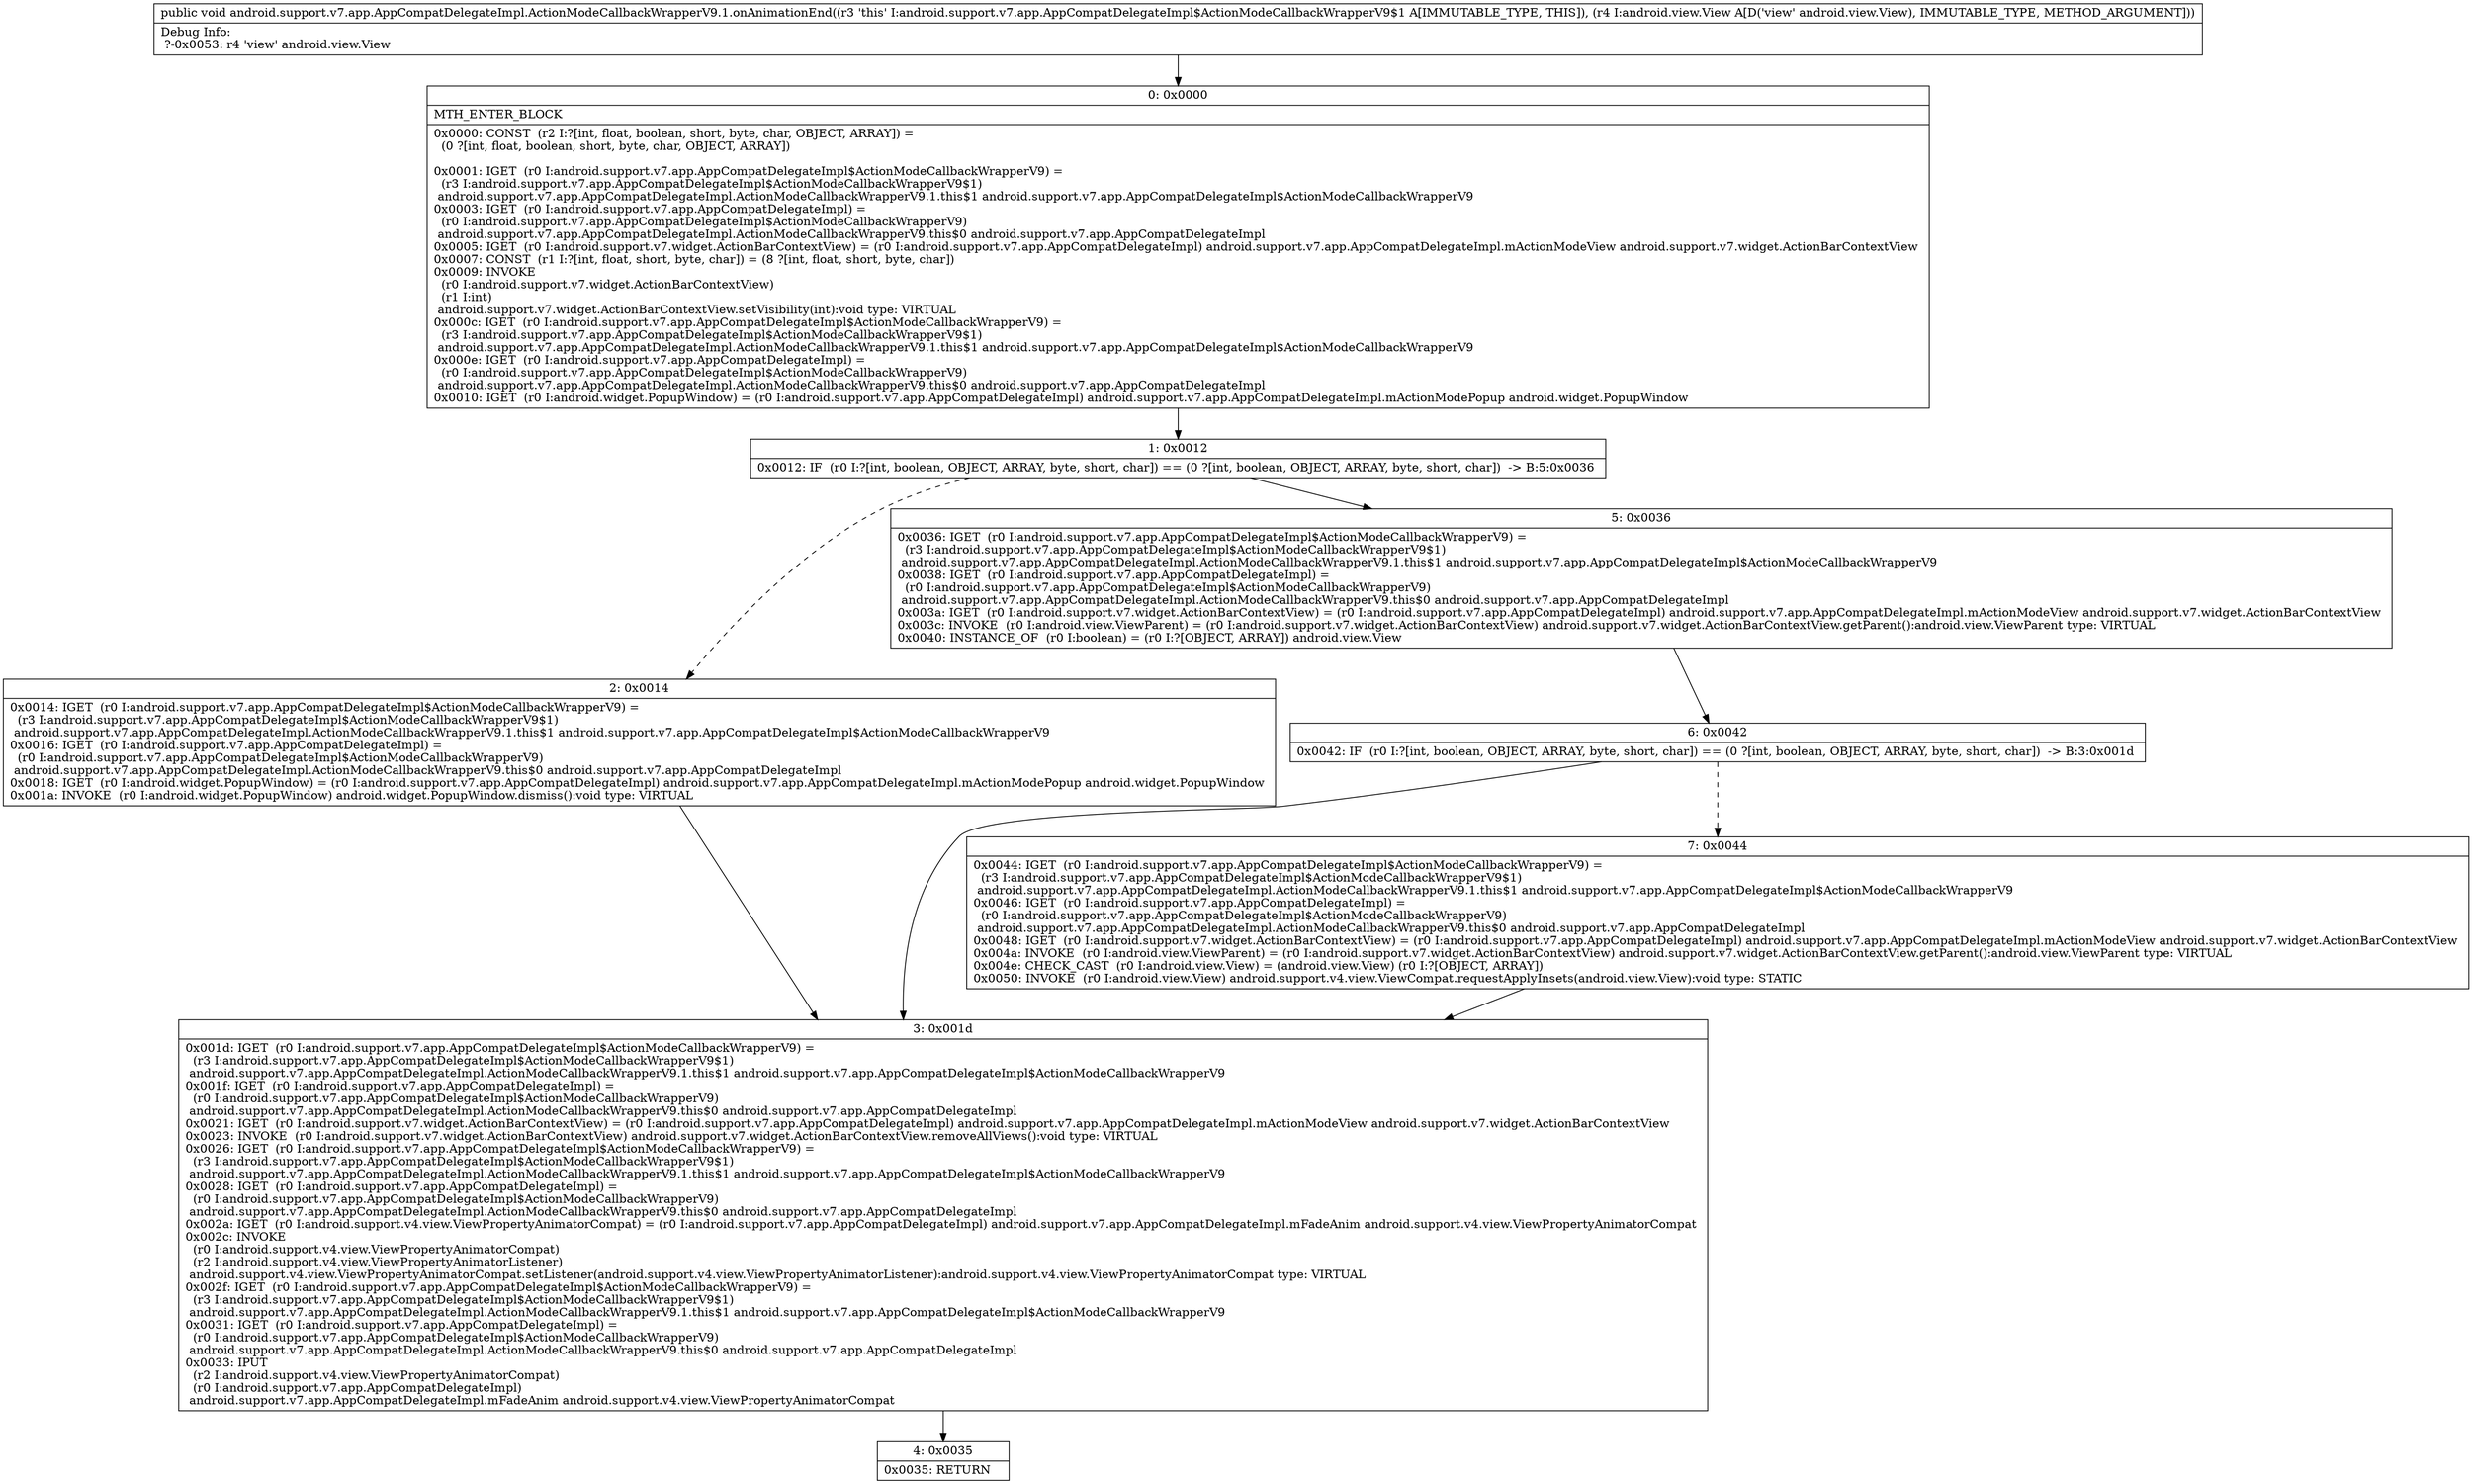 digraph "CFG forandroid.support.v7.app.AppCompatDelegateImpl.ActionModeCallbackWrapperV9.1.onAnimationEnd(Landroid\/view\/View;)V" {
Node_0 [shape=record,label="{0\:\ 0x0000|MTH_ENTER_BLOCK\l|0x0000: CONST  (r2 I:?[int, float, boolean, short, byte, char, OBJECT, ARRAY]) = \l  (0 ?[int, float, boolean, short, byte, char, OBJECT, ARRAY])\l \l0x0001: IGET  (r0 I:android.support.v7.app.AppCompatDelegateImpl$ActionModeCallbackWrapperV9) = \l  (r3 I:android.support.v7.app.AppCompatDelegateImpl$ActionModeCallbackWrapperV9$1)\l android.support.v7.app.AppCompatDelegateImpl.ActionModeCallbackWrapperV9.1.this$1 android.support.v7.app.AppCompatDelegateImpl$ActionModeCallbackWrapperV9 \l0x0003: IGET  (r0 I:android.support.v7.app.AppCompatDelegateImpl) = \l  (r0 I:android.support.v7.app.AppCompatDelegateImpl$ActionModeCallbackWrapperV9)\l android.support.v7.app.AppCompatDelegateImpl.ActionModeCallbackWrapperV9.this$0 android.support.v7.app.AppCompatDelegateImpl \l0x0005: IGET  (r0 I:android.support.v7.widget.ActionBarContextView) = (r0 I:android.support.v7.app.AppCompatDelegateImpl) android.support.v7.app.AppCompatDelegateImpl.mActionModeView android.support.v7.widget.ActionBarContextView \l0x0007: CONST  (r1 I:?[int, float, short, byte, char]) = (8 ?[int, float, short, byte, char]) \l0x0009: INVOKE  \l  (r0 I:android.support.v7.widget.ActionBarContextView)\l  (r1 I:int)\l android.support.v7.widget.ActionBarContextView.setVisibility(int):void type: VIRTUAL \l0x000c: IGET  (r0 I:android.support.v7.app.AppCompatDelegateImpl$ActionModeCallbackWrapperV9) = \l  (r3 I:android.support.v7.app.AppCompatDelegateImpl$ActionModeCallbackWrapperV9$1)\l android.support.v7.app.AppCompatDelegateImpl.ActionModeCallbackWrapperV9.1.this$1 android.support.v7.app.AppCompatDelegateImpl$ActionModeCallbackWrapperV9 \l0x000e: IGET  (r0 I:android.support.v7.app.AppCompatDelegateImpl) = \l  (r0 I:android.support.v7.app.AppCompatDelegateImpl$ActionModeCallbackWrapperV9)\l android.support.v7.app.AppCompatDelegateImpl.ActionModeCallbackWrapperV9.this$0 android.support.v7.app.AppCompatDelegateImpl \l0x0010: IGET  (r0 I:android.widget.PopupWindow) = (r0 I:android.support.v7.app.AppCompatDelegateImpl) android.support.v7.app.AppCompatDelegateImpl.mActionModePopup android.widget.PopupWindow \l}"];
Node_1 [shape=record,label="{1\:\ 0x0012|0x0012: IF  (r0 I:?[int, boolean, OBJECT, ARRAY, byte, short, char]) == (0 ?[int, boolean, OBJECT, ARRAY, byte, short, char])  \-\> B:5:0x0036 \l}"];
Node_2 [shape=record,label="{2\:\ 0x0014|0x0014: IGET  (r0 I:android.support.v7.app.AppCompatDelegateImpl$ActionModeCallbackWrapperV9) = \l  (r3 I:android.support.v7.app.AppCompatDelegateImpl$ActionModeCallbackWrapperV9$1)\l android.support.v7.app.AppCompatDelegateImpl.ActionModeCallbackWrapperV9.1.this$1 android.support.v7.app.AppCompatDelegateImpl$ActionModeCallbackWrapperV9 \l0x0016: IGET  (r0 I:android.support.v7.app.AppCompatDelegateImpl) = \l  (r0 I:android.support.v7.app.AppCompatDelegateImpl$ActionModeCallbackWrapperV9)\l android.support.v7.app.AppCompatDelegateImpl.ActionModeCallbackWrapperV9.this$0 android.support.v7.app.AppCompatDelegateImpl \l0x0018: IGET  (r0 I:android.widget.PopupWindow) = (r0 I:android.support.v7.app.AppCompatDelegateImpl) android.support.v7.app.AppCompatDelegateImpl.mActionModePopup android.widget.PopupWindow \l0x001a: INVOKE  (r0 I:android.widget.PopupWindow) android.widget.PopupWindow.dismiss():void type: VIRTUAL \l}"];
Node_3 [shape=record,label="{3\:\ 0x001d|0x001d: IGET  (r0 I:android.support.v7.app.AppCompatDelegateImpl$ActionModeCallbackWrapperV9) = \l  (r3 I:android.support.v7.app.AppCompatDelegateImpl$ActionModeCallbackWrapperV9$1)\l android.support.v7.app.AppCompatDelegateImpl.ActionModeCallbackWrapperV9.1.this$1 android.support.v7.app.AppCompatDelegateImpl$ActionModeCallbackWrapperV9 \l0x001f: IGET  (r0 I:android.support.v7.app.AppCompatDelegateImpl) = \l  (r0 I:android.support.v7.app.AppCompatDelegateImpl$ActionModeCallbackWrapperV9)\l android.support.v7.app.AppCompatDelegateImpl.ActionModeCallbackWrapperV9.this$0 android.support.v7.app.AppCompatDelegateImpl \l0x0021: IGET  (r0 I:android.support.v7.widget.ActionBarContextView) = (r0 I:android.support.v7.app.AppCompatDelegateImpl) android.support.v7.app.AppCompatDelegateImpl.mActionModeView android.support.v7.widget.ActionBarContextView \l0x0023: INVOKE  (r0 I:android.support.v7.widget.ActionBarContextView) android.support.v7.widget.ActionBarContextView.removeAllViews():void type: VIRTUAL \l0x0026: IGET  (r0 I:android.support.v7.app.AppCompatDelegateImpl$ActionModeCallbackWrapperV9) = \l  (r3 I:android.support.v7.app.AppCompatDelegateImpl$ActionModeCallbackWrapperV9$1)\l android.support.v7.app.AppCompatDelegateImpl.ActionModeCallbackWrapperV9.1.this$1 android.support.v7.app.AppCompatDelegateImpl$ActionModeCallbackWrapperV9 \l0x0028: IGET  (r0 I:android.support.v7.app.AppCompatDelegateImpl) = \l  (r0 I:android.support.v7.app.AppCompatDelegateImpl$ActionModeCallbackWrapperV9)\l android.support.v7.app.AppCompatDelegateImpl.ActionModeCallbackWrapperV9.this$0 android.support.v7.app.AppCompatDelegateImpl \l0x002a: IGET  (r0 I:android.support.v4.view.ViewPropertyAnimatorCompat) = (r0 I:android.support.v7.app.AppCompatDelegateImpl) android.support.v7.app.AppCompatDelegateImpl.mFadeAnim android.support.v4.view.ViewPropertyAnimatorCompat \l0x002c: INVOKE  \l  (r0 I:android.support.v4.view.ViewPropertyAnimatorCompat)\l  (r2 I:android.support.v4.view.ViewPropertyAnimatorListener)\l android.support.v4.view.ViewPropertyAnimatorCompat.setListener(android.support.v4.view.ViewPropertyAnimatorListener):android.support.v4.view.ViewPropertyAnimatorCompat type: VIRTUAL \l0x002f: IGET  (r0 I:android.support.v7.app.AppCompatDelegateImpl$ActionModeCallbackWrapperV9) = \l  (r3 I:android.support.v7.app.AppCompatDelegateImpl$ActionModeCallbackWrapperV9$1)\l android.support.v7.app.AppCompatDelegateImpl.ActionModeCallbackWrapperV9.1.this$1 android.support.v7.app.AppCompatDelegateImpl$ActionModeCallbackWrapperV9 \l0x0031: IGET  (r0 I:android.support.v7.app.AppCompatDelegateImpl) = \l  (r0 I:android.support.v7.app.AppCompatDelegateImpl$ActionModeCallbackWrapperV9)\l android.support.v7.app.AppCompatDelegateImpl.ActionModeCallbackWrapperV9.this$0 android.support.v7.app.AppCompatDelegateImpl \l0x0033: IPUT  \l  (r2 I:android.support.v4.view.ViewPropertyAnimatorCompat)\l  (r0 I:android.support.v7.app.AppCompatDelegateImpl)\l android.support.v7.app.AppCompatDelegateImpl.mFadeAnim android.support.v4.view.ViewPropertyAnimatorCompat \l}"];
Node_4 [shape=record,label="{4\:\ 0x0035|0x0035: RETURN   \l}"];
Node_5 [shape=record,label="{5\:\ 0x0036|0x0036: IGET  (r0 I:android.support.v7.app.AppCompatDelegateImpl$ActionModeCallbackWrapperV9) = \l  (r3 I:android.support.v7.app.AppCompatDelegateImpl$ActionModeCallbackWrapperV9$1)\l android.support.v7.app.AppCompatDelegateImpl.ActionModeCallbackWrapperV9.1.this$1 android.support.v7.app.AppCompatDelegateImpl$ActionModeCallbackWrapperV9 \l0x0038: IGET  (r0 I:android.support.v7.app.AppCompatDelegateImpl) = \l  (r0 I:android.support.v7.app.AppCompatDelegateImpl$ActionModeCallbackWrapperV9)\l android.support.v7.app.AppCompatDelegateImpl.ActionModeCallbackWrapperV9.this$0 android.support.v7.app.AppCompatDelegateImpl \l0x003a: IGET  (r0 I:android.support.v7.widget.ActionBarContextView) = (r0 I:android.support.v7.app.AppCompatDelegateImpl) android.support.v7.app.AppCompatDelegateImpl.mActionModeView android.support.v7.widget.ActionBarContextView \l0x003c: INVOKE  (r0 I:android.view.ViewParent) = (r0 I:android.support.v7.widget.ActionBarContextView) android.support.v7.widget.ActionBarContextView.getParent():android.view.ViewParent type: VIRTUAL \l0x0040: INSTANCE_OF  (r0 I:boolean) = (r0 I:?[OBJECT, ARRAY]) android.view.View \l}"];
Node_6 [shape=record,label="{6\:\ 0x0042|0x0042: IF  (r0 I:?[int, boolean, OBJECT, ARRAY, byte, short, char]) == (0 ?[int, boolean, OBJECT, ARRAY, byte, short, char])  \-\> B:3:0x001d \l}"];
Node_7 [shape=record,label="{7\:\ 0x0044|0x0044: IGET  (r0 I:android.support.v7.app.AppCompatDelegateImpl$ActionModeCallbackWrapperV9) = \l  (r3 I:android.support.v7.app.AppCompatDelegateImpl$ActionModeCallbackWrapperV9$1)\l android.support.v7.app.AppCompatDelegateImpl.ActionModeCallbackWrapperV9.1.this$1 android.support.v7.app.AppCompatDelegateImpl$ActionModeCallbackWrapperV9 \l0x0046: IGET  (r0 I:android.support.v7.app.AppCompatDelegateImpl) = \l  (r0 I:android.support.v7.app.AppCompatDelegateImpl$ActionModeCallbackWrapperV9)\l android.support.v7.app.AppCompatDelegateImpl.ActionModeCallbackWrapperV9.this$0 android.support.v7.app.AppCompatDelegateImpl \l0x0048: IGET  (r0 I:android.support.v7.widget.ActionBarContextView) = (r0 I:android.support.v7.app.AppCompatDelegateImpl) android.support.v7.app.AppCompatDelegateImpl.mActionModeView android.support.v7.widget.ActionBarContextView \l0x004a: INVOKE  (r0 I:android.view.ViewParent) = (r0 I:android.support.v7.widget.ActionBarContextView) android.support.v7.widget.ActionBarContextView.getParent():android.view.ViewParent type: VIRTUAL \l0x004e: CHECK_CAST  (r0 I:android.view.View) = (android.view.View) (r0 I:?[OBJECT, ARRAY]) \l0x0050: INVOKE  (r0 I:android.view.View) android.support.v4.view.ViewCompat.requestApplyInsets(android.view.View):void type: STATIC \l}"];
MethodNode[shape=record,label="{public void android.support.v7.app.AppCompatDelegateImpl.ActionModeCallbackWrapperV9.1.onAnimationEnd((r3 'this' I:android.support.v7.app.AppCompatDelegateImpl$ActionModeCallbackWrapperV9$1 A[IMMUTABLE_TYPE, THIS]), (r4 I:android.view.View A[D('view' android.view.View), IMMUTABLE_TYPE, METHOD_ARGUMENT]))  | Debug Info:\l  ?\-0x0053: r4 'view' android.view.View\l}"];
MethodNode -> Node_0;
Node_0 -> Node_1;
Node_1 -> Node_2[style=dashed];
Node_1 -> Node_5;
Node_2 -> Node_3;
Node_3 -> Node_4;
Node_5 -> Node_6;
Node_6 -> Node_3;
Node_6 -> Node_7[style=dashed];
Node_7 -> Node_3;
}

